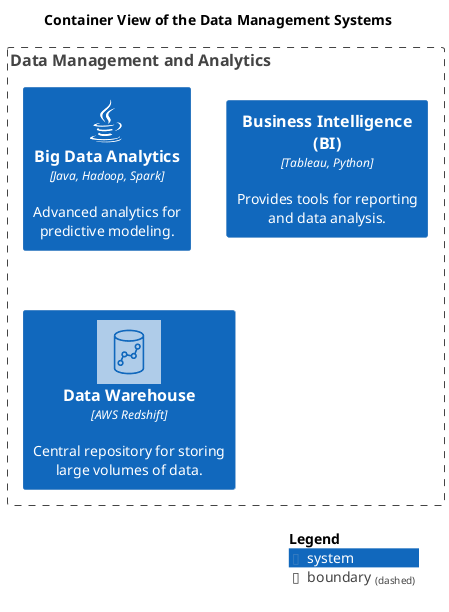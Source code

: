 @startuml container-view
!include <C4/C4_Container.puml>
!include <awslib14/AWSCommon>
!include <awslib14/AWSC4Integration>
!include <azure/AzureCommon>
!include <azure/AzureC4Integration>
!include <tupadr3/common>
!include <tupadr3/font-awesome-5/java>
!include <logos/hadoop>
!include <logos/spark>
!include <tupadr3/font-awesome-5/python>
!include <awslib14/Analytics/Redshift>







title Container View of the Data Management Systems
Boundary(mybank_dataManagement_contextBoundary, "Data Management and Analytics") {
  System(mybank_dataManagement_bigDataAnalyticsSystem, "Big Data Analytics", $descr="Advanced analytics for predictive modeling.", $type="Java, Hadoop, Spark", $sprite="java")
  System(mybank_dataManagement_businessIntelligenceSystem, "Business Intelligence (BI)", $descr="Provides tools for reporting and data analysis.", $type="Tableau, Python")
  System(mybank_dataManagement_dataWarehouseSystem, "Data Warehouse", $descr="Central repository for storing large volumes of data.", $type="AWS Redshift", $sprite="Redshift")
}
SHOW_LEGEND()
@enduml
